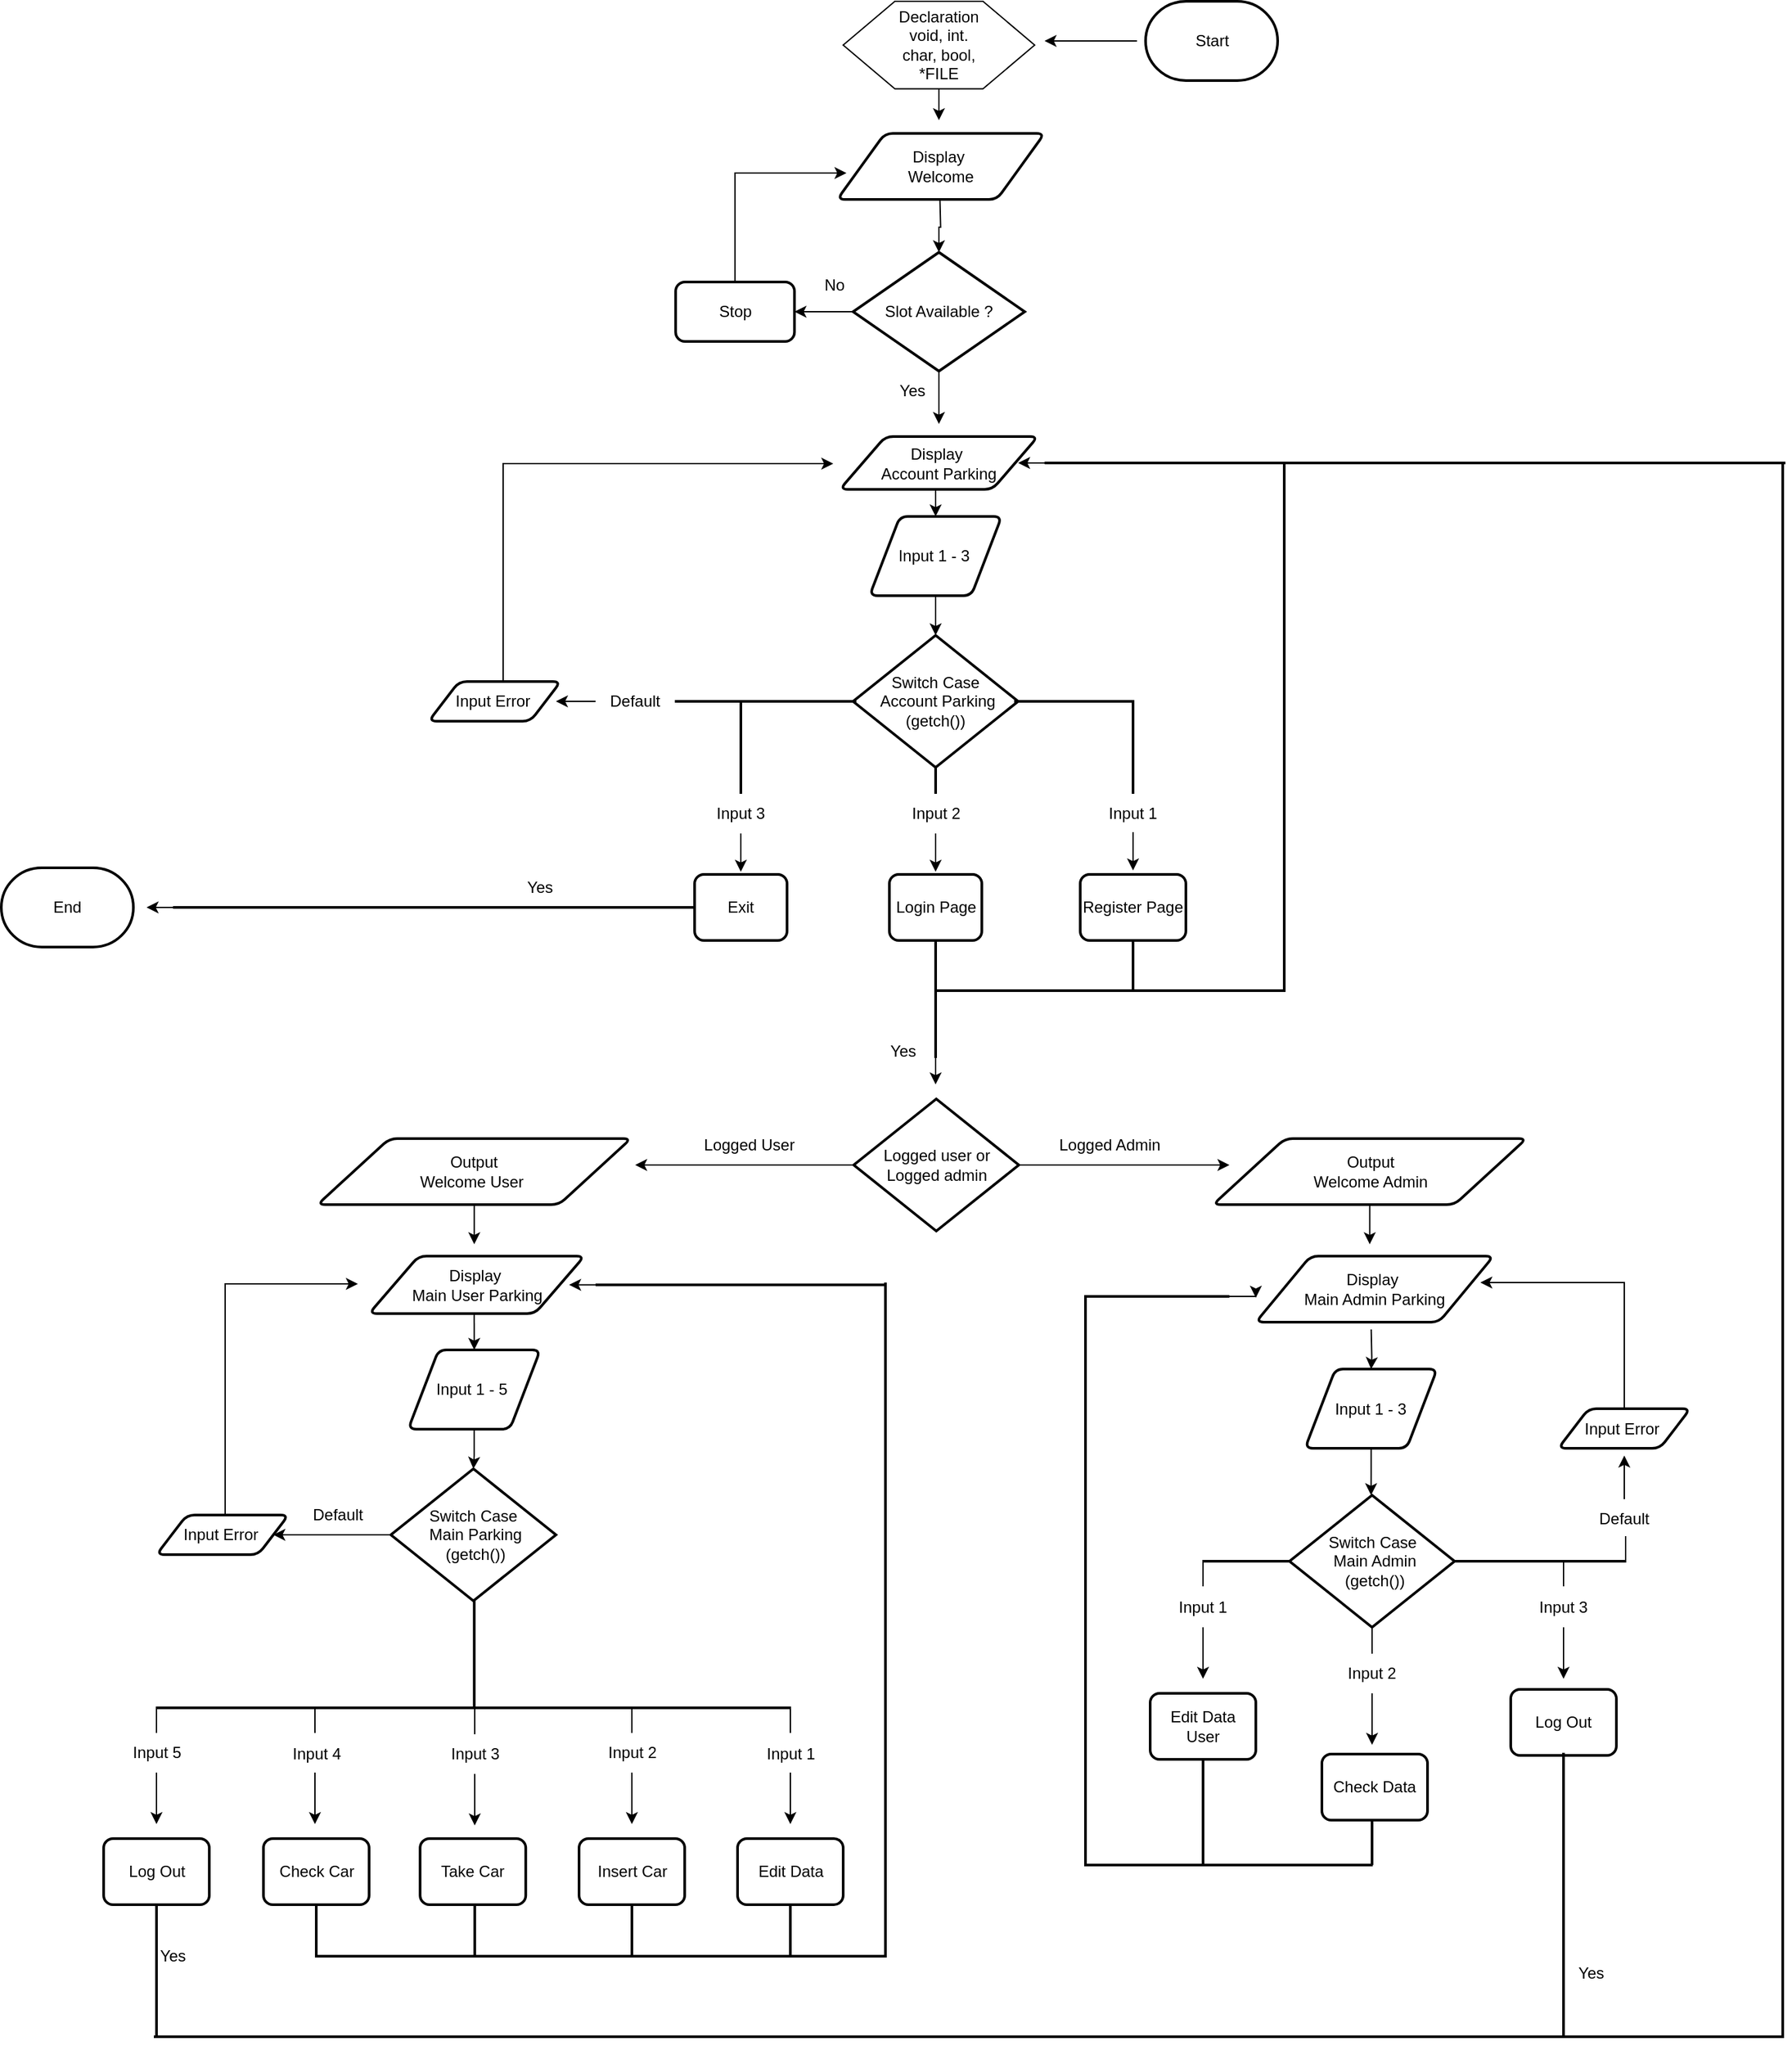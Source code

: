<mxfile version="16.2.6" type="device" pages="7"><diagram id="Tm9vHpyBK9FEhKe5FUTx" name="Main Parking"><mxGraphModel dx="1449" dy="1769" grid="1" gridSize="10" guides="1" tooltips="1" connect="1" arrows="1" fold="1" page="1" pageScale="1" pageWidth="850" pageHeight="1100" math="0" shadow="0"><root><mxCell id="0"/><mxCell id="1" parent="0"/><mxCell id="Ayj1ymFeQaY21Z3JEgCo-15" style="edgeStyle=orthogonalEdgeStyle;rounded=0;orthogonalLoop=1;jettySize=auto;html=1;" parent="1" edge="1"><mxGeometry relative="1" as="geometry"><mxPoint x="930" y="-1030" as="targetPoint"/><mxPoint x="1000" y="-1030" as="sourcePoint"/><Array as="points"><mxPoint x="990" y="-1030"/><mxPoint x="930" y="-1030"/></Array></mxGeometry></mxCell><mxCell id="ttMbsiQ3wdmM4srf2dbQ-2" value="Start" style="strokeWidth=2;html=1;shape=mxgraph.flowchart.terminator;whiteSpace=wrap;" parent="1" vertex="1"><mxGeometry x="1006.5" y="-1060" width="100" height="60" as="geometry"/></mxCell><mxCell id="ttMbsiQ3wdmM4srf2dbQ-21" style="edgeStyle=orthogonalEdgeStyle;rounded=0;orthogonalLoop=1;jettySize=auto;html=1;" parent="1" source="ttMbsiQ3wdmM4srf2dbQ-5" edge="1"><mxGeometry relative="1" as="geometry"><mxPoint x="850" y="-970" as="targetPoint"/></mxGeometry></mxCell><mxCell id="ttMbsiQ3wdmM4srf2dbQ-5" value="" style="verticalLabelPosition=bottom;verticalAlign=top;html=1;shape=hexagon;perimeter=hexagonPerimeter2;arcSize=6;size=0.27;" parent="1" vertex="1"><mxGeometry x="777.5" y="-1060" width="145" height="66.25" as="geometry"/></mxCell><mxCell id="ttMbsiQ3wdmM4srf2dbQ-7" value="Declaration void, int. char, bool, *FILE" style="text;html=1;strokeColor=none;fillColor=none;align=center;verticalAlign=middle;whiteSpace=wrap;rounded=0;" parent="1" vertex="1"><mxGeometry x="820" y="-1038.12" width="60" height="22.5" as="geometry"/></mxCell><mxCell id="aEKOHpCvamicL0VYVO1I-4" value="" style="edgeStyle=orthogonalEdgeStyle;rounded=0;orthogonalLoop=1;jettySize=auto;html=1;" parent="1" source="ttMbsiQ3wdmM4srf2dbQ-13" target="aEKOHpCvamicL0VYVO1I-2" edge="1"><mxGeometry relative="1" as="geometry"/></mxCell><mxCell id="Ayj1ymFeQaY21Z3JEgCo-16" style="edgeStyle=orthogonalEdgeStyle;rounded=0;orthogonalLoop=1;jettySize=auto;html=1;" parent="1" source="ttMbsiQ3wdmM4srf2dbQ-13" edge="1"><mxGeometry relative="1" as="geometry"><mxPoint x="850.0" y="-740" as="targetPoint"/></mxGeometry></mxCell><mxCell id="ttMbsiQ3wdmM4srf2dbQ-13" value="Slot Available ?" style="strokeWidth=2;html=1;shape=mxgraph.flowchart.decision;whiteSpace=wrap;" parent="1" vertex="1"><mxGeometry x="785" y="-870" width="130" height="90" as="geometry"/></mxCell><mxCell id="aEKOHpCvamicL0VYVO1I-8" style="edgeStyle=orthogonalEdgeStyle;rounded=0;orthogonalLoop=1;jettySize=auto;html=1;entryX=0.5;entryY=0;entryDx=0;entryDy=0;" parent="1" target="ttMbsiQ3wdmM4srf2dbQ-24" edge="1"><mxGeometry relative="1" as="geometry"><mxPoint x="847.52" y="-692.5" as="sourcePoint"/></mxGeometry></mxCell><mxCell id="ttMbsiQ3wdmM4srf2dbQ-18" value="Yes" style="text;html=1;strokeColor=none;fillColor=none;align=center;verticalAlign=middle;whiteSpace=wrap;rounded=0;" parent="1" vertex="1"><mxGeometry x="799.63" y="-780" width="60" height="30" as="geometry"/></mxCell><mxCell id="ttMbsiQ3wdmM4srf2dbQ-23" value="Switch Case&lt;br&gt;&amp;nbsp;Account Parking (getch())" style="strokeWidth=2;html=1;shape=mxgraph.flowchart.decision;whiteSpace=wrap;" parent="1" vertex="1"><mxGeometry x="785" y="-580" width="125" height="100" as="geometry"/></mxCell><mxCell id="aEKOHpCvamicL0VYVO1I-9" style="edgeStyle=orthogonalEdgeStyle;rounded=0;orthogonalLoop=1;jettySize=auto;html=1;entryX=0.5;entryY=0;entryDx=0;entryDy=0;entryPerimeter=0;" parent="1" source="ttMbsiQ3wdmM4srf2dbQ-24" target="ttMbsiQ3wdmM4srf2dbQ-23" edge="1"><mxGeometry relative="1" as="geometry"/></mxCell><mxCell id="ttMbsiQ3wdmM4srf2dbQ-24" value="Input 1 - 3&amp;nbsp;" style="shape=parallelogram;html=1;strokeWidth=2;perimeter=parallelogramPerimeter;whiteSpace=wrap;rounded=1;arcSize=12;size=0.23;" parent="1" vertex="1"><mxGeometry x="797.5" y="-670" width="100" height="60" as="geometry"/></mxCell><mxCell id="ttMbsiQ3wdmM4srf2dbQ-42" value="Exit" style="rounded=1;whiteSpace=wrap;html=1;absoluteArcSize=1;arcSize=14;strokeWidth=2;" parent="1" vertex="1"><mxGeometry x="665" y="-399" width="70" height="50" as="geometry"/></mxCell><mxCell id="ttMbsiQ3wdmM4srf2dbQ-58" value="Login Page" style="rounded=1;whiteSpace=wrap;html=1;absoluteArcSize=1;arcSize=14;strokeWidth=2;" parent="1" vertex="1"><mxGeometry x="812.5" y="-399" width="70" height="50" as="geometry"/></mxCell><mxCell id="Ayj1ymFeQaY21Z3JEgCo-19" style="edgeStyle=orthogonalEdgeStyle;rounded=0;orthogonalLoop=1;jettySize=auto;html=1;" parent="1" source="ttMbsiQ3wdmM4srf2dbQ-62" edge="1"><mxGeometry relative="1" as="geometry"><mxPoint x="770" y="-710" as="targetPoint"/><Array as="points"><mxPoint x="520" y="-710"/><mxPoint x="770" y="-710"/></Array></mxGeometry></mxCell><mxCell id="ttMbsiQ3wdmM4srf2dbQ-62" value="Input Error&amp;nbsp;" style="shape=parallelogram;html=1;strokeWidth=2;perimeter=parallelogramPerimeter;whiteSpace=wrap;rounded=1;arcSize=12;size=0.23;" parent="1" vertex="1"><mxGeometry x="463.63" y="-545" width="100" height="30" as="geometry"/></mxCell><mxCell id="jzBHBdLvJYCRlJmczefJ-5" value="End" style="strokeWidth=2;html=1;shape=mxgraph.flowchart.terminator;whiteSpace=wrap;" parent="1" vertex="1"><mxGeometry x="140" y="-404" width="100" height="60" as="geometry"/></mxCell><mxCell id="jzBHBdLvJYCRlJmczefJ-37" style="edgeStyle=orthogonalEdgeStyle;rounded=0;orthogonalLoop=1;jettySize=auto;html=1;entryX=0.5;entryY=0;entryDx=0;entryDy=0;" parent="1" target="jzBHBdLvJYCRlJmczefJ-10" edge="1"><mxGeometry relative="1" as="geometry"><mxPoint x="498.1" y="-69" as="sourcePoint"/></mxGeometry></mxCell><mxCell id="jzBHBdLvJYCRlJmczefJ-36" style="edgeStyle=orthogonalEdgeStyle;rounded=0;orthogonalLoop=1;jettySize=auto;html=1;entryX=0.5;entryY=0;entryDx=0;entryDy=0;" parent="1" source="jzBHBdLvJYCRlJmczefJ-9" edge="1"><mxGeometry relative="1" as="geometry"><mxPoint x="498.13" y="-119" as="targetPoint"/></mxGeometry></mxCell><mxCell id="jzBHBdLvJYCRlJmczefJ-9" value="Output&lt;br&gt;Welcome User&amp;nbsp;" style="shape=parallelogram;html=1;strokeWidth=2;perimeter=parallelogramPerimeter;whiteSpace=wrap;rounded=1;arcSize=12;size=0.23;" parent="1" vertex="1"><mxGeometry x="379.38" y="-199" width="237.5" height="50" as="geometry"/></mxCell><mxCell id="jzBHBdLvJYCRlJmczefJ-38" style="edgeStyle=orthogonalEdgeStyle;rounded=0;orthogonalLoop=1;jettySize=auto;html=1;entryX=0.5;entryY=0;entryDx=0;entryDy=0;entryPerimeter=0;" parent="1" source="jzBHBdLvJYCRlJmczefJ-10" target="jzBHBdLvJYCRlJmczefJ-11" edge="1"><mxGeometry relative="1" as="geometry"/></mxCell><mxCell id="jzBHBdLvJYCRlJmczefJ-10" value="Input 1 - 5&amp;nbsp;" style="shape=parallelogram;html=1;strokeWidth=2;perimeter=parallelogramPerimeter;whiteSpace=wrap;rounded=1;arcSize=12;size=0.23;" parent="1" vertex="1"><mxGeometry x="448.13" y="-39" width="100" height="60" as="geometry"/></mxCell><mxCell id="jzBHBdLvJYCRlJmczefJ-113" style="edgeStyle=orthogonalEdgeStyle;rounded=0;orthogonalLoop=1;jettySize=auto;html=1;" parent="1" source="jzBHBdLvJYCRlJmczefJ-11" target="jzBHBdLvJYCRlJmczefJ-112" edge="1"><mxGeometry relative="1" as="geometry"><mxPoint x="367.5" y="101" as="targetPoint"/></mxGeometry></mxCell><mxCell id="jzBHBdLvJYCRlJmczefJ-11" value="Switch Case&lt;br&gt;&amp;nbsp;Main Parking&lt;br&gt;&amp;nbsp;(getch())" style="strokeWidth=2;html=1;shape=mxgraph.flowchart.decision;whiteSpace=wrap;" parent="1" vertex="1"><mxGeometry x="435" y="51" width="125" height="100" as="geometry"/></mxCell><mxCell id="jzBHBdLvJYCRlJmczefJ-13" value="" style="line;strokeWidth=2;html=1;" parent="1" vertex="1"><mxGeometry x="257.5" y="227" width="480" height="10" as="geometry"/></mxCell><mxCell id="jzBHBdLvJYCRlJmczefJ-16" value="" style="line;strokeWidth=2;direction=south;html=1;" parent="1" vertex="1"><mxGeometry x="493.13" y="151" width="10" height="80" as="geometry"/></mxCell><mxCell id="jzBHBdLvJYCRlJmczefJ-69" style="edgeStyle=orthogonalEdgeStyle;rounded=0;orthogonalLoop=1;jettySize=auto;html=1;" parent="1" source="jzBHBdLvJYCRlJmczefJ-70" edge="1"><mxGeometry relative="1" as="geometry"><mxPoint x="498.5" y="321" as="targetPoint"/></mxGeometry></mxCell><mxCell id="jzBHBdLvJYCRlJmczefJ-70" value="Input 3" style="text;html=1;strokeColor=none;fillColor=none;align=center;verticalAlign=middle;whiteSpace=wrap;rounded=0;" parent="1" vertex="1"><mxGeometry x="468.5" y="252" width="60" height="30" as="geometry"/></mxCell><mxCell id="jzBHBdLvJYCRlJmczefJ-71" value="" style="endArrow=none;html=1;rounded=0;" parent="1" source="jzBHBdLvJYCRlJmczefJ-70" edge="1"><mxGeometry width="50" height="50" relative="1" as="geometry"><mxPoint x="498.5" y="252" as="sourcePoint"/><mxPoint x="498.5" y="232" as="targetPoint"/></mxGeometry></mxCell><mxCell id="jzBHBdLvJYCRlJmczefJ-73" style="edgeStyle=orthogonalEdgeStyle;rounded=0;orthogonalLoop=1;jettySize=auto;html=1;" parent="1" edge="1"><mxGeometry relative="1" as="geometry"><mxPoint x="617.5" y="320" as="targetPoint"/><mxPoint x="617.486" y="281" as="sourcePoint"/></mxGeometry></mxCell><mxCell id="jzBHBdLvJYCRlJmczefJ-75" value="" style="endArrow=none;html=1;rounded=0;" parent="1" edge="1"><mxGeometry width="50" height="50" relative="1" as="geometry"><mxPoint x="617.5" y="251" as="sourcePoint"/><mxPoint x="617.5" y="231" as="targetPoint"/></mxGeometry></mxCell><mxCell id="jzBHBdLvJYCRlJmczefJ-76" style="edgeStyle=orthogonalEdgeStyle;rounded=0;orthogonalLoop=1;jettySize=auto;html=1;" parent="1" edge="1"><mxGeometry relative="1" as="geometry"><mxPoint x="737.5" y="320" as="targetPoint"/><mxPoint x="737.5" y="281" as="sourcePoint"/></mxGeometry></mxCell><mxCell id="jzBHBdLvJYCRlJmczefJ-78" value="" style="endArrow=none;html=1;rounded=0;" parent="1" edge="1"><mxGeometry width="50" height="50" relative="1" as="geometry"><mxPoint x="737.5" y="251" as="sourcePoint"/><mxPoint x="737.5" y="231" as="targetPoint"/></mxGeometry></mxCell><mxCell id="jzBHBdLvJYCRlJmczefJ-79" style="edgeStyle=orthogonalEdgeStyle;rounded=0;orthogonalLoop=1;jettySize=auto;html=1;" parent="1" edge="1"><mxGeometry relative="1" as="geometry"><mxPoint x="377.5" y="320" as="targetPoint"/><mxPoint x="377.486" y="281" as="sourcePoint"/></mxGeometry></mxCell><mxCell id="jzBHBdLvJYCRlJmczefJ-81" value="" style="endArrow=none;html=1;rounded=0;" parent="1" edge="1"><mxGeometry width="50" height="50" relative="1" as="geometry"><mxPoint x="377.5" y="251" as="sourcePoint"/><mxPoint x="377.5" y="231" as="targetPoint"/></mxGeometry></mxCell><mxCell id="jzBHBdLvJYCRlJmczefJ-82" style="edgeStyle=orthogonalEdgeStyle;rounded=0;orthogonalLoop=1;jettySize=auto;html=1;" parent="1" source="jzBHBdLvJYCRlJmczefJ-83" edge="1"><mxGeometry relative="1" as="geometry"><mxPoint x="257.5" y="320" as="targetPoint"/></mxGeometry></mxCell><mxCell id="jzBHBdLvJYCRlJmczefJ-83" value="Input 5" style="text;html=1;strokeColor=none;fillColor=none;align=center;verticalAlign=middle;whiteSpace=wrap;rounded=0;" parent="1" vertex="1"><mxGeometry x="227.5" y="251" width="60" height="30" as="geometry"/></mxCell><mxCell id="jzBHBdLvJYCRlJmczefJ-84" value="" style="endArrow=none;html=1;rounded=0;" parent="1" source="jzBHBdLvJYCRlJmczefJ-83" edge="1"><mxGeometry width="50" height="50" relative="1" as="geometry"><mxPoint x="257.5" y="251" as="sourcePoint"/><mxPoint x="257.5" y="231" as="targetPoint"/></mxGeometry></mxCell><mxCell id="jzBHBdLvJYCRlJmczefJ-91" style="edgeStyle=orthogonalEdgeStyle;rounded=0;orthogonalLoop=1;jettySize=auto;html=1;" parent="1" edge="1"><mxGeometry relative="1" as="geometry"><mxPoint x="700" y="-401" as="targetPoint"/><mxPoint x="700" y="-430" as="sourcePoint"/></mxGeometry></mxCell><mxCell id="jzBHBdLvJYCRlJmczefJ-98" style="edgeStyle=orthogonalEdgeStyle;rounded=0;orthogonalLoop=1;jettySize=auto;html=1;" parent="1" edge="1"><mxGeometry relative="1" as="geometry"><mxPoint x="847.5" y="-401" as="targetPoint"/><mxPoint x="847.5" y="-430.0" as="sourcePoint"/></mxGeometry></mxCell><mxCell id="jzBHBdLvJYCRlJmczefJ-99" value="Input 2" style="text;html=1;strokeColor=none;fillColor=none;align=center;verticalAlign=middle;whiteSpace=wrap;rounded=0;" parent="1" vertex="1"><mxGeometry x="817.5" y="-460" width="60" height="30" as="geometry"/></mxCell><mxCell id="jzBHBdLvJYCRlJmczefJ-101" style="edgeStyle=orthogonalEdgeStyle;rounded=0;orthogonalLoop=1;jettySize=auto;html=1;" parent="1" edge="1"><mxGeometry relative="1" as="geometry"><mxPoint x="997" y="-402" as="targetPoint"/><mxPoint x="997" y="-431.0" as="sourcePoint"/></mxGeometry></mxCell><mxCell id="jzBHBdLvJYCRlJmczefJ-102" value="Input 3" style="text;html=1;strokeColor=none;fillColor=none;align=center;verticalAlign=middle;whiteSpace=wrap;rounded=0;" parent="1" vertex="1"><mxGeometry x="670" y="-460" width="60" height="30" as="geometry"/></mxCell><mxCell id="jzBHBdLvJYCRlJmczefJ-105" value="" style="line;strokeWidth=2;html=1;" parent="1" vertex="1"><mxGeometry x="650" y="-535" width="137.5" height="10" as="geometry"/></mxCell><mxCell id="jzBHBdLvJYCRlJmczefJ-108" value="Insert Car" style="rounded=1;whiteSpace=wrap;html=1;absoluteArcSize=1;arcSize=14;strokeWidth=2;" parent="1" vertex="1"><mxGeometry x="577.5" y="331" width="80" height="50" as="geometry"/></mxCell><mxCell id="jzBHBdLvJYCRlJmczefJ-109" value="Take Car" style="rounded=1;whiteSpace=wrap;html=1;absoluteArcSize=1;arcSize=14;strokeWidth=2;" parent="1" vertex="1"><mxGeometry x="457.13" y="331" width="80" height="50" as="geometry"/></mxCell><mxCell id="jzBHBdLvJYCRlJmczefJ-110" value="Check Car" style="rounded=1;whiteSpace=wrap;html=1;absoluteArcSize=1;arcSize=14;strokeWidth=2;" parent="1" vertex="1"><mxGeometry x="338.5" y="331" width="80" height="50" as="geometry"/></mxCell><mxCell id="jzBHBdLvJYCRlJmczefJ-111" value="Log Out" style="rounded=1;whiteSpace=wrap;html=1;absoluteArcSize=1;arcSize=14;strokeWidth=2;" parent="1" vertex="1"><mxGeometry x="217.5" y="331" width="80" height="50" as="geometry"/></mxCell><mxCell id="jzBHBdLvJYCRlJmczefJ-114" style="edgeStyle=orthogonalEdgeStyle;rounded=0;orthogonalLoop=1;jettySize=auto;html=1;" parent="1" edge="1"><mxGeometry relative="1" as="geometry"><mxPoint x="410" y="-89" as="targetPoint"/><mxPoint x="309.5" y="87.913" as="sourcePoint"/><Array as="points"><mxPoint x="309.5" y="-89"/></Array></mxGeometry></mxCell><mxCell id="jzBHBdLvJYCRlJmczefJ-112" value="Input Error&amp;nbsp;" style="shape=parallelogram;html=1;strokeWidth=2;perimeter=parallelogramPerimeter;whiteSpace=wrap;rounded=1;arcSize=12;size=0.23;" parent="1" vertex="1"><mxGeometry x="257.5" y="86" width="100" height="30" as="geometry"/></mxCell><mxCell id="jzBHBdLvJYCRlJmczefJ-115" value="Default" style="text;html=1;strokeColor=none;fillColor=none;align=center;verticalAlign=middle;whiteSpace=wrap;rounded=0;" parent="1" vertex="1"><mxGeometry x="365" y="71" width="60" height="30" as="geometry"/></mxCell><mxCell id="aEKOHpCvamicL0VYVO1I-6" style="edgeStyle=orthogonalEdgeStyle;rounded=0;orthogonalLoop=1;jettySize=auto;html=1;" parent="1" source="aEKOHpCvamicL0VYVO1I-2" edge="1"><mxGeometry relative="1" as="geometry"><mxPoint x="780" y="-930" as="targetPoint"/><Array as="points"><mxPoint x="696" y="-930"/></Array></mxGeometry></mxCell><mxCell id="aEKOHpCvamicL0VYVO1I-2" value="Stop" style="rounded=1;whiteSpace=wrap;html=1;absoluteArcSize=1;arcSize=14;strokeWidth=2;" parent="1" vertex="1"><mxGeometry x="650.63" y="-847.5" width="90" height="45" as="geometry"/></mxCell><mxCell id="aEKOHpCvamicL0VYVO1I-5" value="No" style="text;html=1;strokeColor=none;fillColor=none;align=center;verticalAlign=middle;whiteSpace=wrap;rounded=0;" parent="1" vertex="1"><mxGeometry x="740.63" y="-860" width="60" height="30" as="geometry"/></mxCell><mxCell id="aEKOHpCvamicL0VYVO1I-10" value="" style="line;strokeWidth=2;html=1;" parent="1" vertex="1"><mxGeometry x="907" y="-535" width="90" height="10" as="geometry"/></mxCell><mxCell id="aEKOHpCvamicL0VYVO1I-13" value="" style="line;strokeWidth=2;direction=south;html=1;" parent="1" vertex="1"><mxGeometry x="695" y="-531" width="10" height="71" as="geometry"/></mxCell><mxCell id="aEKOHpCvamicL0VYVO1I-14" value="" style="line;strokeWidth=2;direction=south;html=1;" parent="1" vertex="1"><mxGeometry x="992" y="-531" width="10" height="71" as="geometry"/></mxCell><mxCell id="Ayj1ymFeQaY21Z3JEgCo-1" value="" style="line;strokeWidth=2;direction=south;html=1;" parent="1" vertex="1"><mxGeometry x="842.5" y="-480" width="10" height="20" as="geometry"/></mxCell><mxCell id="Ayj1ymFeQaY21Z3JEgCo-18" style="edgeStyle=orthogonalEdgeStyle;rounded=0;orthogonalLoop=1;jettySize=auto;html=1;" parent="1" source="Ayj1ymFeQaY21Z3JEgCo-4" edge="1"><mxGeometry relative="1" as="geometry"><mxPoint x="560.0" y="-530" as="targetPoint"/></mxGeometry></mxCell><mxCell id="Ayj1ymFeQaY21Z3JEgCo-4" value="Default" style="text;html=1;strokeColor=none;fillColor=none;align=center;verticalAlign=middle;whiteSpace=wrap;rounded=0;" parent="1" vertex="1"><mxGeometry x="590" y="-545" width="60" height="30" as="geometry"/></mxCell><mxCell id="Ayj1ymFeQaY21Z3JEgCo-51" style="edgeStyle=orthogonalEdgeStyle;rounded=0;orthogonalLoop=1;jettySize=auto;html=1;" parent="1" source="Ayj1ymFeQaY21Z3JEgCo-8" edge="1"><mxGeometry relative="1" as="geometry"><mxPoint x="1176.25" y="-119" as="targetPoint"/></mxGeometry></mxCell><mxCell id="Ayj1ymFeQaY21Z3JEgCo-8" value="Output&lt;br&gt;Welcome Admin" style="shape=parallelogram;html=1;strokeWidth=2;perimeter=parallelogramPerimeter;whiteSpace=wrap;rounded=1;arcSize=12;size=0.23;" parent="1" vertex="1"><mxGeometry x="1057.5" y="-199" width="237.5" height="50" as="geometry"/></mxCell><mxCell id="Ayj1ymFeQaY21Z3JEgCo-54" value="" style="edgeStyle=orthogonalEdgeStyle;rounded=0;orthogonalLoop=1;jettySize=auto;html=1;" parent="1" target="Ayj1ymFeQaY21Z3JEgCo-10" edge="1"><mxGeometry relative="1" as="geometry"><mxPoint x="1177.333" y="-54.5" as="sourcePoint"/></mxGeometry></mxCell><mxCell id="Ayj1ymFeQaY21Z3JEgCo-55" style="edgeStyle=orthogonalEdgeStyle;rounded=0;orthogonalLoop=1;jettySize=auto;html=1;" parent="1" source="Ayj1ymFeQaY21Z3JEgCo-10" edge="1"><mxGeometry relative="1" as="geometry"><mxPoint x="1177.25" y="71" as="targetPoint"/></mxGeometry></mxCell><mxCell id="Ayj1ymFeQaY21Z3JEgCo-10" value="Input 1 - 3" style="shape=parallelogram;html=1;strokeWidth=2;perimeter=parallelogramPerimeter;whiteSpace=wrap;rounded=1;arcSize=12;size=0.23;" parent="1" vertex="1"><mxGeometry x="1127.25" y="-24.5" width="100" height="60" as="geometry"/></mxCell><mxCell id="Ayj1ymFeQaY21Z3JEgCo-11" value="Switch Case&lt;br&gt;&amp;nbsp;Main Admin&lt;br&gt;&amp;nbsp;(getch())" style="strokeWidth=2;html=1;shape=mxgraph.flowchart.decision;whiteSpace=wrap;" parent="1" vertex="1"><mxGeometry x="1115.5" y="71" width="125" height="100" as="geometry"/></mxCell><mxCell id="Ayj1ymFeQaY21Z3JEgCo-21" value="Register Page" style="rounded=1;whiteSpace=wrap;html=1;absoluteArcSize=1;arcSize=14;strokeWidth=2;" parent="1" vertex="1"><mxGeometry x="957" y="-399" width="80" height="50" as="geometry"/></mxCell><mxCell id="Ayj1ymFeQaY21Z3JEgCo-22" value="Input 1" style="text;html=1;strokeColor=none;fillColor=none;align=center;verticalAlign=middle;whiteSpace=wrap;rounded=0;" parent="1" vertex="1"><mxGeometry x="967" y="-460" width="60" height="30" as="geometry"/></mxCell><mxCell id="Ayj1ymFeQaY21Z3JEgCo-26" style="edgeStyle=orthogonalEdgeStyle;rounded=0;orthogonalLoop=1;jettySize=auto;html=1;" parent="1" source="Ayj1ymFeQaY21Z3JEgCo-27" edge="1"><mxGeometry relative="1" as="geometry"><mxPoint x="1050" y="210" as="targetPoint"/></mxGeometry></mxCell><mxCell id="Ayj1ymFeQaY21Z3JEgCo-27" value="Input 1" style="text;html=1;strokeColor=none;fillColor=none;align=center;verticalAlign=middle;whiteSpace=wrap;rounded=0;" parent="1" vertex="1"><mxGeometry x="1020" y="141" width="60" height="30" as="geometry"/></mxCell><mxCell id="Ayj1ymFeQaY21Z3JEgCo-28" value="" style="endArrow=none;html=1;rounded=0;" parent="1" edge="1"><mxGeometry width="50" height="50" relative="1" as="geometry"><mxPoint x="1050" y="140" as="sourcePoint"/><mxPoint x="1050" y="120" as="targetPoint"/></mxGeometry></mxCell><mxCell id="Ayj1ymFeQaY21Z3JEgCo-29" value="Edit Data User" style="rounded=1;whiteSpace=wrap;html=1;absoluteArcSize=1;arcSize=14;strokeWidth=2;" parent="1" vertex="1"><mxGeometry x="1010" y="221" width="80" height="50" as="geometry"/></mxCell><mxCell id="Ayj1ymFeQaY21Z3JEgCo-30" style="edgeStyle=orthogonalEdgeStyle;rounded=0;orthogonalLoop=1;jettySize=auto;html=1;" parent="1" source="Ayj1ymFeQaY21Z3JEgCo-31" edge="1"><mxGeometry relative="1" as="geometry"><mxPoint x="1178" y="260" as="targetPoint"/></mxGeometry></mxCell><mxCell id="Ayj1ymFeQaY21Z3JEgCo-31" value="Input 2" style="text;html=1;strokeColor=none;fillColor=none;align=center;verticalAlign=middle;whiteSpace=wrap;rounded=0;" parent="1" vertex="1"><mxGeometry x="1148" y="191" width="60" height="30" as="geometry"/></mxCell><mxCell id="Ayj1ymFeQaY21Z3JEgCo-32" value="" style="endArrow=none;html=1;rounded=0;" parent="1" source="Ayj1ymFeQaY21Z3JEgCo-31" edge="1"><mxGeometry width="50" height="50" relative="1" as="geometry"><mxPoint x="1178" y="191" as="sourcePoint"/><mxPoint x="1178" y="171" as="targetPoint"/></mxGeometry></mxCell><mxCell id="Ayj1ymFeQaY21Z3JEgCo-33" value="Check Data" style="rounded=1;whiteSpace=wrap;html=1;absoluteArcSize=1;arcSize=14;strokeWidth=2;" parent="1" vertex="1"><mxGeometry x="1140" y="267" width="80" height="50" as="geometry"/></mxCell><mxCell id="Ayj1ymFeQaY21Z3JEgCo-34" style="edgeStyle=orthogonalEdgeStyle;rounded=0;orthogonalLoop=1;jettySize=auto;html=1;" parent="1" source="Ayj1ymFeQaY21Z3JEgCo-35" edge="1"><mxGeometry relative="1" as="geometry"><mxPoint x="1323" y="210" as="targetPoint"/></mxGeometry></mxCell><mxCell id="Ayj1ymFeQaY21Z3JEgCo-35" value="Input 3" style="text;html=1;strokeColor=none;fillColor=none;align=center;verticalAlign=middle;whiteSpace=wrap;rounded=0;" parent="1" vertex="1"><mxGeometry x="1293" y="141" width="60" height="30" as="geometry"/></mxCell><mxCell id="Ayj1ymFeQaY21Z3JEgCo-36" value="" style="endArrow=none;html=1;rounded=0;" parent="1" edge="1"><mxGeometry width="50" height="50" relative="1" as="geometry"><mxPoint x="1323" y="140" as="sourcePoint"/><mxPoint x="1323" y="120" as="targetPoint"/></mxGeometry></mxCell><mxCell id="Ayj1ymFeQaY21Z3JEgCo-37" value="Log Out" style="rounded=1;whiteSpace=wrap;html=1;absoluteArcSize=1;arcSize=14;strokeWidth=2;" parent="1" vertex="1"><mxGeometry x="1283" y="218" width="80" height="50" as="geometry"/></mxCell><mxCell id="Ayj1ymFeQaY21Z3JEgCo-38" value="" style="line;strokeWidth=2;html=1;" parent="1" vertex="1"><mxGeometry x="1239.5" y="116" width="130.5" height="10" as="geometry"/></mxCell><mxCell id="Ayj1ymFeQaY21Z3JEgCo-39" value="" style="line;strokeWidth=2;html=1;" parent="1" vertex="1"><mxGeometry x="1050" y="116" width="65.5" height="10" as="geometry"/></mxCell><mxCell id="Ayj1ymFeQaY21Z3JEgCo-45" style="edgeStyle=orthogonalEdgeStyle;rounded=0;orthogonalLoop=1;jettySize=auto;html=1;" parent="1" source="Ayj1ymFeQaY21Z3JEgCo-44" edge="1"><mxGeometry relative="1" as="geometry"><mxPoint x="620" y="-179" as="targetPoint"/></mxGeometry></mxCell><mxCell id="Ayj1ymFeQaY21Z3JEgCo-46" style="edgeStyle=orthogonalEdgeStyle;rounded=0;orthogonalLoop=1;jettySize=auto;html=1;" parent="1" source="Ayj1ymFeQaY21Z3JEgCo-44" edge="1"><mxGeometry relative="1" as="geometry"><mxPoint x="1070" y="-179" as="targetPoint"/></mxGeometry></mxCell><mxCell id="Ayj1ymFeQaY21Z3JEgCo-44" value="Logged user or&lt;br&gt;Logged admin" style="strokeWidth=2;html=1;shape=mxgraph.flowchart.decision;whiteSpace=wrap;" parent="1" vertex="1"><mxGeometry x="785.5" y="-229" width="125" height="100" as="geometry"/></mxCell><mxCell id="Ayj1ymFeQaY21Z3JEgCo-56" value="Logged User" style="text;html=1;strokeColor=none;fillColor=none;align=center;verticalAlign=middle;whiteSpace=wrap;rounded=0;" parent="1" vertex="1"><mxGeometry x="665" y="-209" width="82.5" height="30" as="geometry"/></mxCell><mxCell id="Ayj1ymFeQaY21Z3JEgCo-57" value="Logged Admin" style="text;html=1;strokeColor=none;fillColor=none;align=center;verticalAlign=middle;whiteSpace=wrap;rounded=0;" parent="1" vertex="1"><mxGeometry x="937.5" y="-209" width="82.5" height="30" as="geometry"/></mxCell><mxCell id="Ayj1ymFeQaY21Z3JEgCo-66" style="edgeStyle=orthogonalEdgeStyle;rounded=0;orthogonalLoop=1;jettySize=auto;html=1;" parent="1" source="Ayj1ymFeQaY21Z3JEgCo-58" edge="1"><mxGeometry relative="1" as="geometry"><mxPoint x="1260" y="-90" as="targetPoint"/><Array as="points"><mxPoint x="1369" y="-90"/><mxPoint x="1260" y="-90"/></Array></mxGeometry></mxCell><mxCell id="Ayj1ymFeQaY21Z3JEgCo-58" value="Input Error&amp;nbsp;" style="shape=parallelogram;html=1;strokeWidth=2;perimeter=parallelogramPerimeter;whiteSpace=wrap;rounded=1;arcSize=12;size=0.23;" parent="1" vertex="1"><mxGeometry x="1319" y="5.5" width="100" height="30" as="geometry"/></mxCell><mxCell id="Ayj1ymFeQaY21Z3JEgCo-65" style="edgeStyle=orthogonalEdgeStyle;rounded=0;orthogonalLoop=1;jettySize=auto;html=1;" parent="1" source="Ayj1ymFeQaY21Z3JEgCo-60" edge="1"><mxGeometry relative="1" as="geometry"><mxPoint x="1369" y="41" as="targetPoint"/></mxGeometry></mxCell><mxCell id="Ayj1ymFeQaY21Z3JEgCo-60" value="Default" style="text;html=1;strokeColor=none;fillColor=none;align=center;verticalAlign=middle;whiteSpace=wrap;rounded=0;" parent="1" vertex="1"><mxGeometry x="1339" y="74" width="60" height="30" as="geometry"/></mxCell><mxCell id="Ayj1ymFeQaY21Z3JEgCo-62" value="" style="endArrow=none;html=1;rounded=0;" parent="1" edge="1"><mxGeometry width="50" height="50" relative="1" as="geometry"><mxPoint x="1370" y="122" as="sourcePoint"/><mxPoint x="1370" y="102" as="targetPoint"/></mxGeometry></mxCell><mxCell id="Ayj1ymFeQaY21Z3JEgCo-68" value="" style="line;strokeWidth=2;direction=south;html=1;" parent="1" vertex="1"><mxGeometry x="1045" y="271" width="10" height="80" as="geometry"/></mxCell><mxCell id="Ayj1ymFeQaY21Z3JEgCo-70" value="" style="line;strokeWidth=2;direction=south;html=1;" parent="1" vertex="1"><mxGeometry x="1173" y="316" width="10" height="35" as="geometry"/></mxCell><mxCell id="Ayj1ymFeQaY21Z3JEgCo-71" value="" style="line;strokeWidth=2;html=1;" parent="1" vertex="1"><mxGeometry x="960" y="346" width="218.5" height="10" as="geometry"/></mxCell><mxCell id="Ayj1ymFeQaY21Z3JEgCo-74" value="" style="line;strokeWidth=2;direction=south;html=1;" parent="1" vertex="1"><mxGeometry x="956" y="-79" width="10" height="429" as="geometry"/></mxCell><mxCell id="Ayj1ymFeQaY21Z3JEgCo-76" style="edgeStyle=orthogonalEdgeStyle;rounded=0;orthogonalLoop=1;jettySize=auto;html=1;" parent="1" source="Ayj1ymFeQaY21Z3JEgCo-75" edge="1"><mxGeometry relative="1" as="geometry"><mxPoint x="1090" y="-79" as="targetPoint"/></mxGeometry></mxCell><mxCell id="Ayj1ymFeQaY21Z3JEgCo-75" value="" style="line;strokeWidth=2;html=1;" parent="1" vertex="1"><mxGeometry x="960" y="-84.5" width="110" height="10" as="geometry"/></mxCell><mxCell id="Ayj1ymFeQaY21Z3JEgCo-77" value="Input 1" style="text;html=1;strokeColor=none;fillColor=none;align=center;verticalAlign=middle;whiteSpace=wrap;rounded=0;" parent="1" vertex="1"><mxGeometry x="707.5" y="252" width="60" height="30" as="geometry"/></mxCell><mxCell id="Ayj1ymFeQaY21Z3JEgCo-78" value="Input 4" style="text;html=1;strokeColor=none;fillColor=none;align=center;verticalAlign=middle;whiteSpace=wrap;rounded=0;" parent="1" vertex="1"><mxGeometry x="348.5" y="252" width="60" height="30" as="geometry"/></mxCell><mxCell id="Ayj1ymFeQaY21Z3JEgCo-79" value="Input 2" style="text;html=1;strokeColor=none;fillColor=none;align=center;verticalAlign=middle;whiteSpace=wrap;rounded=0;" parent="1" vertex="1"><mxGeometry x="587.5" y="251" width="60" height="30" as="geometry"/></mxCell><mxCell id="Ayj1ymFeQaY21Z3JEgCo-80" value="Edit Data&lt;span style=&quot;color: rgba(0 , 0 , 0 , 0) ; font-family: monospace ; font-size: 0px&quot;&gt;%3CmxGraphModel%3E%3Croot%3E%3CmxCell%20id%3D%220%22%2F%3E%3CmxCell%20id%3D%221%22%20parent%3D%220%22%2F%3E%3CmxCell%20id%3D%222%22%20value%3D%22Register%20Page%22%20style%3D%22rounded%3D1%3BwhiteSpace%3Dwrap%3Bhtml%3D1%3BabsoluteArcSize%3D1%3BarcSize%3D14%3BstrokeWidth%3D2%3B%22%20vertex%3D%221%22%20parent%3D%221%22%3E%3CmxGeometry%20x%3D%22611%22%20y%3D%22-410%22%20width%3D%2280%22%20height%3D%2250%22%20as%3D%22geometry%22%2F%3E%3C%2FmxCell%3E%3C%2Froot%3E%3C%2FmxGraphModel%3E&lt;/span&gt;" style="rounded=1;whiteSpace=wrap;html=1;absoluteArcSize=1;arcSize=14;strokeWidth=2;" parent="1" vertex="1"><mxGeometry x="697.5" y="331" width="80" height="50" as="geometry"/></mxCell><mxCell id="Ayj1ymFeQaY21Z3JEgCo-81" value="" style="line;strokeWidth=2;direction=south;html=1;" parent="1" vertex="1"><mxGeometry x="373.5" y="381" width="10" height="40" as="geometry"/></mxCell><mxCell id="Ayj1ymFeQaY21Z3JEgCo-82" value="" style="line;strokeWidth=2;direction=south;html=1;" parent="1" vertex="1"><mxGeometry x="493.5" y="381" width="10" height="40" as="geometry"/></mxCell><mxCell id="Ayj1ymFeQaY21Z3JEgCo-83" value="" style="line;strokeWidth=2;direction=south;html=1;" parent="1" vertex="1"><mxGeometry x="612.5" y="381" width="10" height="40" as="geometry"/></mxCell><mxCell id="Ayj1ymFeQaY21Z3JEgCo-84" value="" style="line;strokeWidth=2;direction=south;html=1;" parent="1" vertex="1"><mxGeometry x="732.5" y="381" width="10" height="40" as="geometry"/></mxCell><mxCell id="Ayj1ymFeQaY21Z3JEgCo-85" value="" style="line;strokeWidth=2;html=1;" parent="1" vertex="1"><mxGeometry x="377.5" y="415" width="432.5" height="10" as="geometry"/></mxCell><mxCell id="Ayj1ymFeQaY21Z3JEgCo-87" value="" style="line;strokeWidth=2;direction=south;html=1;" parent="1" vertex="1"><mxGeometry x="804.5" y="-90" width="10" height="511" as="geometry"/></mxCell><mxCell id="_3QgYEblEeaz5ZrpSaif-20" style="edgeStyle=orthogonalEdgeStyle;rounded=0;orthogonalLoop=1;jettySize=auto;html=1;" parent="1" source="Ayj1ymFeQaY21Z3JEgCo-88" edge="1"><mxGeometry relative="1" as="geometry"><mxPoint x="570" y="-88" as="targetPoint"/></mxGeometry></mxCell><mxCell id="Ayj1ymFeQaY21Z3JEgCo-88" value="" style="line;strokeWidth=2;html=1;" parent="1" vertex="1"><mxGeometry x="590" y="-100.5" width="220" height="24.5" as="geometry"/></mxCell><mxCell id="Ayj1ymFeQaY21Z3JEgCo-90" value="" style="line;strokeWidth=2;direction=south;html=1;" parent="1" vertex="1"><mxGeometry x="252.5" y="381" width="10" height="99" as="geometry"/></mxCell><mxCell id="Ayj1ymFeQaY21Z3JEgCo-91" value="" style="line;strokeWidth=2;html=1;" parent="1" vertex="1"><mxGeometry x="255.5" y="476" width="1234.5" height="10" as="geometry"/></mxCell><mxCell id="Ayj1ymFeQaY21Z3JEgCo-92" value="" style="line;strokeWidth=2;direction=south;html=1;" parent="1" vertex="1"><mxGeometry x="1318" y="266" width="10" height="214" as="geometry"/></mxCell><mxCell id="Ayj1ymFeQaY21Z3JEgCo-93" value="" style="line;strokeWidth=2;direction=south;html=1;" parent="1" vertex="1"><mxGeometry x="1484" y="-710" width="10" height="1190" as="geometry"/></mxCell><mxCell id="_3QgYEblEeaz5ZrpSaif-11" style="edgeStyle=orthogonalEdgeStyle;rounded=0;orthogonalLoop=1;jettySize=auto;html=1;entryX=0.918;entryY=0.62;entryDx=0;entryDy=0;entryPerimeter=0;" parent="1" source="Ayj1ymFeQaY21Z3JEgCo-94" edge="1"><mxGeometry relative="1" as="geometry"><mxPoint x="909.938" y="-710.49" as="targetPoint"/></mxGeometry></mxCell><mxCell id="Ayj1ymFeQaY21Z3JEgCo-94" value="" style="line;strokeWidth=2;html=1;" parent="1" vertex="1"><mxGeometry x="930" y="-715.5" width="561" height="10" as="geometry"/></mxCell><mxCell id="_3QgYEblEeaz5ZrpSaif-13" style="edgeStyle=orthogonalEdgeStyle;rounded=0;orthogonalLoop=1;jettySize=auto;html=1;" parent="1" source="Ayj1ymFeQaY21Z3JEgCo-96" edge="1"><mxGeometry relative="1" as="geometry"><mxPoint x="250" y="-374" as="targetPoint"/></mxGeometry></mxCell><mxCell id="Ayj1ymFeQaY21Z3JEgCo-96" value="" style="line;strokeWidth=2;html=1;" parent="1" vertex="1"><mxGeometry x="270" y="-379" width="395" height="10" as="geometry"/></mxCell><mxCell id="Ayj1ymFeQaY21Z3JEgCo-101" value="" style="line;strokeWidth=2;html=1;" parent="1" vertex="1"><mxGeometry x="847.25" y="-316" width="263.5" height="10" as="geometry"/></mxCell><mxCell id="Ayj1ymFeQaY21Z3JEgCo-103" value="" style="line;strokeWidth=2;direction=south;html=1;" parent="1" vertex="1"><mxGeometry x="1106.5" y="-710" width="10" height="400" as="geometry"/></mxCell><mxCell id="_3QgYEblEeaz5ZrpSaif-16" style="edgeStyle=orthogonalEdgeStyle;rounded=0;orthogonalLoop=1;jettySize=auto;html=1;" parent="1" source="Ayj1ymFeQaY21Z3JEgCo-104" edge="1"><mxGeometry relative="1" as="geometry"><mxPoint x="847.5" y="-240" as="targetPoint"/></mxGeometry></mxCell><mxCell id="Ayj1ymFeQaY21Z3JEgCo-104" value="" style="line;strokeWidth=2;direction=south;html=1;" parent="1" vertex="1"><mxGeometry x="842.5" y="-349" width="10" height="89" as="geometry"/></mxCell><mxCell id="Ayj1ymFeQaY21Z3JEgCo-105" value="" style="line;strokeWidth=2;direction=south;html=1;" parent="1" vertex="1"><mxGeometry x="992" y="-349" width="10" height="39" as="geometry"/></mxCell><mxCell id="Ayj1ymFeQaY21Z3JEgCo-111" value="Yes" style="text;html=1;strokeColor=none;fillColor=none;align=center;verticalAlign=middle;whiteSpace=wrap;rounded=0;" parent="1" vertex="1"><mxGeometry x="792.5" y="-280" width="60" height="30" as="geometry"/></mxCell><mxCell id="Ayj1ymFeQaY21Z3JEgCo-112" value="Yes" style="text;html=1;strokeColor=none;fillColor=none;align=center;verticalAlign=middle;whiteSpace=wrap;rounded=0;" parent="1" vertex="1"><mxGeometry x="517.5" y="-404" width="60" height="30" as="geometry"/></mxCell><mxCell id="Ayj1ymFeQaY21Z3JEgCo-114" value="Yes" style="text;html=1;strokeColor=none;fillColor=none;align=center;verticalAlign=middle;whiteSpace=wrap;rounded=0;" parent="1" vertex="1"><mxGeometry x="240" y="405" width="60" height="30" as="geometry"/></mxCell><mxCell id="Ayj1ymFeQaY21Z3JEgCo-115" value="Yes" style="text;html=1;strokeColor=none;fillColor=none;align=center;verticalAlign=middle;whiteSpace=wrap;rounded=0;" parent="1" vertex="1"><mxGeometry x="1300" y="410" width="88" height="45" as="geometry"/></mxCell><mxCell id="_3QgYEblEeaz5ZrpSaif-6" style="edgeStyle=orthogonalEdgeStyle;rounded=0;orthogonalLoop=1;jettySize=auto;html=1;entryX=0.5;entryY=0;entryDx=0;entryDy=0;entryPerimeter=0;" parent="1" target="ttMbsiQ3wdmM4srf2dbQ-13" edge="1"><mxGeometry relative="1" as="geometry"><mxPoint x="850.765" y="-910" as="sourcePoint"/></mxGeometry></mxCell><mxCell id="_3QgYEblEeaz5ZrpSaif-17" value="Display&amp;nbsp;&lt;br&gt;Account Parking" style="shape=parallelogram;html=1;strokeWidth=2;perimeter=parallelogramPerimeter;whiteSpace=wrap;rounded=1;arcSize=12;size=0.23;" parent="1" vertex="1"><mxGeometry x="775" y="-730.5" width="150" height="40" as="geometry"/></mxCell><mxCell id="_3QgYEblEeaz5ZrpSaif-19" value="Display&amp;nbsp;&lt;br&gt;Main User Parking" style="shape=parallelogram;html=1;strokeWidth=2;perimeter=parallelogramPerimeter;whiteSpace=wrap;rounded=1;arcSize=12;size=0.23;" parent="1" vertex="1"><mxGeometry x="418.5" y="-110" width="163.06" height="43.5" as="geometry"/></mxCell><mxCell id="_3QgYEblEeaz5ZrpSaif-21" value="Display&amp;nbsp;&lt;br&gt;Main Admin Parking" style="shape=parallelogram;html=1;strokeWidth=2;perimeter=parallelogramPerimeter;whiteSpace=wrap;rounded=1;arcSize=12;size=0.23;" parent="1" vertex="1"><mxGeometry x="1090" y="-110" width="180" height="50" as="geometry"/></mxCell><mxCell id="_3QgYEblEeaz5ZrpSaif-25" value="Display&amp;nbsp;&lt;br&gt;Welcome" style="shape=parallelogram;html=1;strokeWidth=2;perimeter=parallelogramPerimeter;whiteSpace=wrap;rounded=1;arcSize=12;size=0.23;" parent="1" vertex="1"><mxGeometry x="773" y="-960" width="157" height="50" as="geometry"/></mxCell></root></mxGraphModel></diagram><diagram id="jOliUlseBD2kQDndM-A-" name="Register"><mxGraphModel dx="1398" dy="669" grid="1" gridSize="10" guides="1" tooltips="1" connect="1" arrows="1" fold="1" page="1" pageScale="1" pageWidth="850" pageHeight="1100" math="0" shadow="0"><root><mxCell id="jB6p3um2VoIB0141cqXZ-0"/><mxCell id="jB6p3um2VoIB0141cqXZ-1" parent="jB6p3um2VoIB0141cqXZ-0"/></root></mxGraphModel></diagram><diagram id="cstP-r32IP2z_FrAKLBL" name="Login"><mxGraphModel dx="1398" dy="669" grid="1" gridSize="10" guides="1" tooltips="1" connect="1" arrows="1" fold="1" page="1" pageScale="1" pageWidth="850" pageHeight="1100" math="0" shadow="0"><root><mxCell id="j787bvt4DIDwlj8229b7-0"/><mxCell id="j787bvt4DIDwlj8229b7-1" parent="j787bvt4DIDwlj8229b7-0"/></root></mxGraphModel></diagram><diagram id="t-7xsUhX33iitzkhcmP7" name="Edit Data"><mxGraphModel dx="1398" dy="669" grid="1" gridSize="10" guides="1" tooltips="1" connect="1" arrows="1" fold="1" page="1" pageScale="1" pageWidth="850" pageHeight="1100" math="0" shadow="0"><root><mxCell id="b8oCmHpXVgHQNXkV7lRo-0"/><mxCell id="b8oCmHpXVgHQNXkV7lRo-1" parent="b8oCmHpXVgHQNXkV7lRo-0"/></root></mxGraphModel></diagram><diagram id="Ig0r8reeLppIjlBjbtxB" name="Insert Car"><mxGraphModel dx="1398" dy="669" grid="1" gridSize="10" guides="1" tooltips="1" connect="1" arrows="1" fold="1" page="1" pageScale="1" pageWidth="850" pageHeight="1100" math="0" shadow="0"><root><mxCell id="VQwERkpXdAEshjjEk1Zu-0"/><mxCell id="VQwERkpXdAEshjjEk1Zu-1" parent="VQwERkpXdAEshjjEk1Zu-0"/></root></mxGraphModel></diagram><diagram id="86rvCyhQoKrbP7rom6LO" name="Take Car"><mxGraphModel dx="1398" dy="669" grid="1" gridSize="10" guides="1" tooltips="1" connect="1" arrows="1" fold="1" page="1" pageScale="1" pageWidth="850" pageHeight="1100" math="0" shadow="0"><root><mxCell id="s6B6A44ngMjy3BW2IKQ0-0"/><mxCell id="s6B6A44ngMjy3BW2IKQ0-1" parent="s6B6A44ngMjy3BW2IKQ0-0"/></root></mxGraphModel></diagram><diagram id="OgaZRjD5Yxo80vN9vgXQ" name="Check Car"><mxGraphModel dx="1449" dy="669" grid="1" gridSize="10" guides="1" tooltips="1" connect="1" arrows="1" fold="1" page="1" pageScale="1" pageWidth="850" pageHeight="1100" math="0" shadow="0"><root><mxCell id="P9nvTd_nwz39ZZsJCtbO-0"/><mxCell id="P9nvTd_nwz39ZZsJCtbO-1" parent="P9nvTd_nwz39ZZsJCtbO-0"/></root></mxGraphModel></diagram></mxfile>